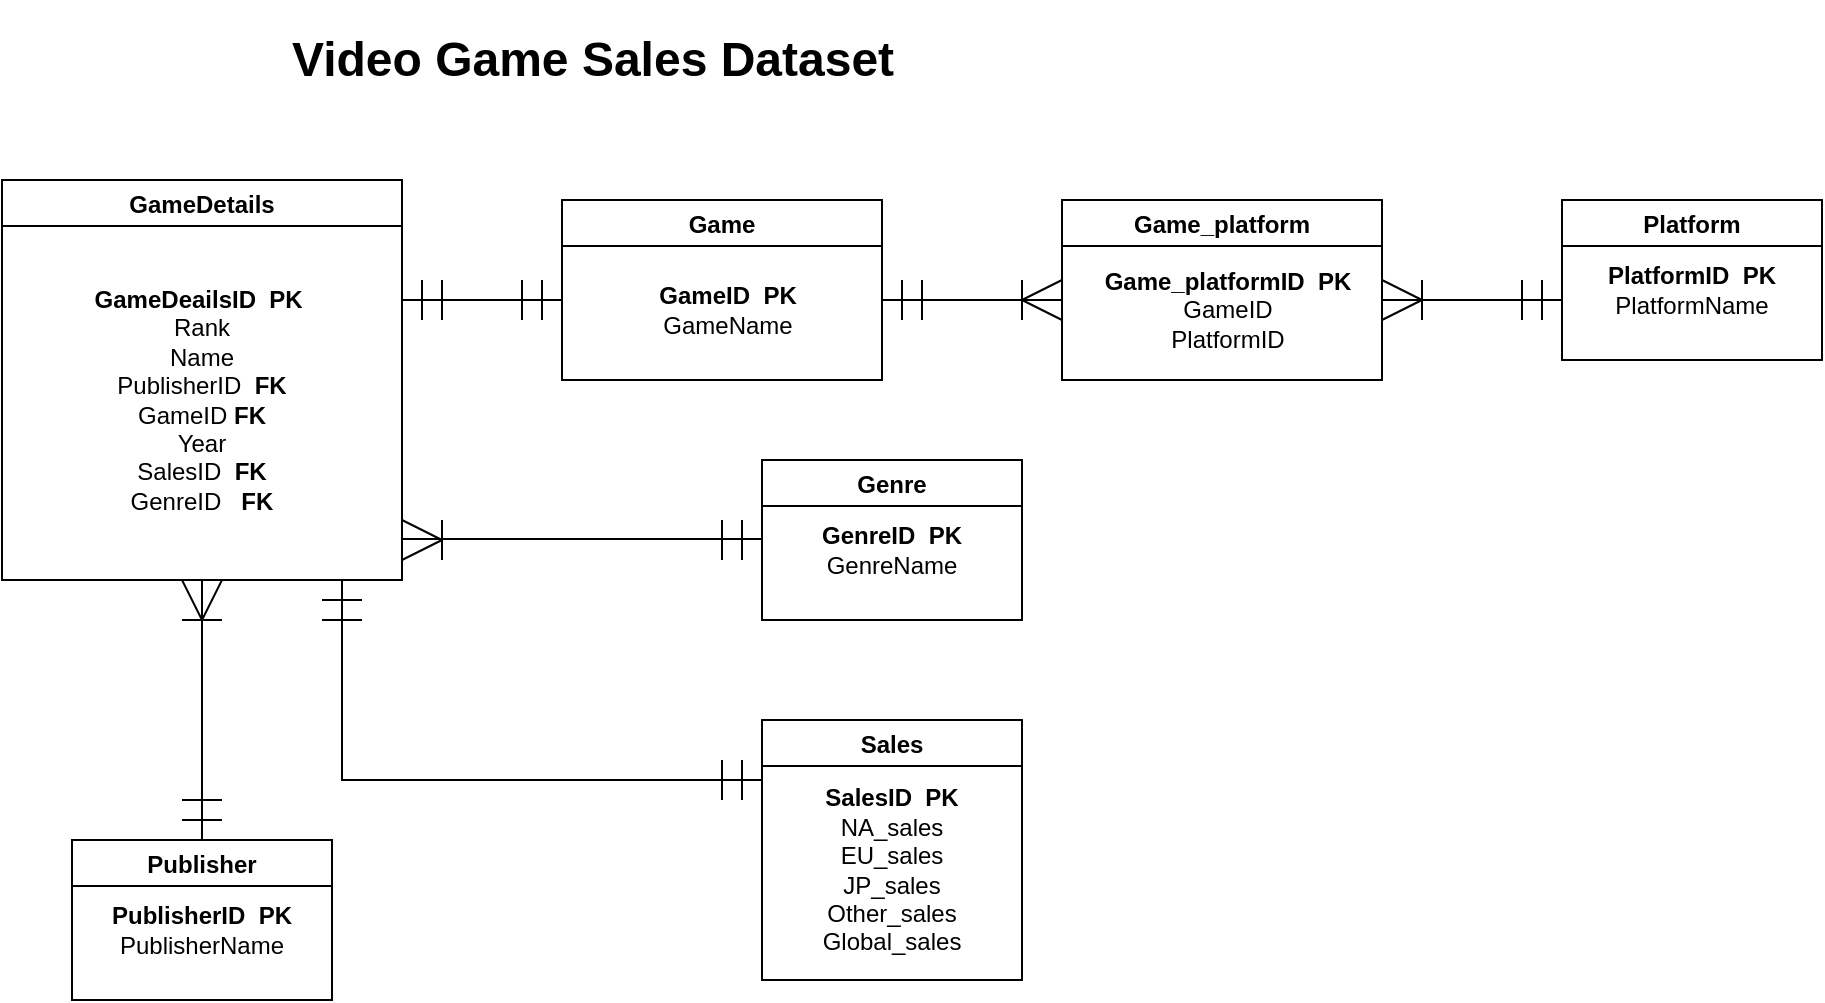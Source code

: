<mxfile version="16.5.1" type="device"><diagram id="4KurCLAhng6NtpuEvRgj" name="Page-1"><mxGraphModel dx="1278" dy="649" grid="1" gridSize="10" guides="1" tooltips="1" connect="1" arrows="1" fold="1" page="1" pageScale="1" pageWidth="850" pageHeight="1100" math="0" shadow="0"><root><mxCell id="0"/><mxCell id="1" parent="0"/><mxCell id="t59gXsxvd0d-19KfVpD5-1" value="GameDetails" style="swimlane;" parent="1" vertex="1"><mxGeometry x="100" y="100" width="200" height="200" as="geometry"><mxRectangle x="100" y="100" width="70" height="23" as="alternateBounds"/></mxGeometry></mxCell><mxCell id="t59gXsxvd0d-19KfVpD5-3" value="&lt;span style=&quot;text-align: justify&quot;&gt;&lt;b&gt;GameDeailsID&amp;nbsp; PK&amp;nbsp;&lt;/b&gt;&lt;br&gt;&lt;/span&gt;&lt;span style=&quot;text-align: justify&quot;&gt;Rank&lt;/span&gt;&lt;br&gt;&lt;span style=&quot;text-align: justify&quot;&gt;Name&lt;/span&gt;&lt;br&gt;&lt;span style=&quot;text-align: justify&quot;&gt;PublisherID&amp;nbsp; &lt;/span&gt;&lt;b style=&quot;text-align: justify&quot;&gt;FK&lt;br&gt;&lt;/b&gt;GameID &lt;b&gt;FK&lt;/b&gt;&lt;br&gt;&lt;span style=&quot;text-align: justify&quot;&gt;Year&lt;/span&gt;&lt;br&gt;SalesID&amp;nbsp;&amp;nbsp;&lt;span style=&quot;text-align: justify&quot;&gt;&lt;b&gt;FK&lt;/b&gt;&lt;br&gt;GenreID&lt;/span&gt;&lt;b style=&quot;text-align: justify&quot;&gt;&amp;nbsp; &amp;nbsp;&lt;/b&gt;&lt;b style=&quot;text-align: justify&quot;&gt;FK&lt;/b&gt;&lt;b style=&quot;text-align: justify&quot;&gt;&lt;br&gt;&lt;/b&gt;" style="text;html=1;strokeColor=none;fillColor=none;align=center;verticalAlign=middle;whiteSpace=wrap;rounded=0;" parent="t59gXsxvd0d-19KfVpD5-1" vertex="1"><mxGeometry x="10" y="30" width="180" height="160" as="geometry"/></mxCell><mxCell id="t59gXsxvd0d-19KfVpD5-7" value="Genre" style="swimlane;" parent="1" vertex="1"><mxGeometry x="480" y="240" width="130" height="80" as="geometry"/></mxCell><mxCell id="t59gXsxvd0d-19KfVpD5-8" value="&lt;b&gt;GenreID&amp;nbsp;&amp;nbsp;&lt;/b&gt;&lt;b style=&quot;text-align: justify&quot;&gt;PK&lt;/b&gt;&lt;b&gt;&lt;br&gt;&lt;/b&gt;GenreName" style="text;html=1;strokeColor=none;fillColor=none;align=center;verticalAlign=middle;whiteSpace=wrap;rounded=0;" parent="t59gXsxvd0d-19KfVpD5-7" vertex="1"><mxGeometry x="35" y="30" width="60" height="30" as="geometry"/></mxCell><mxCell id="t59gXsxvd0d-19KfVpD5-9" value="Publisher" style="swimlane;" parent="1" vertex="1"><mxGeometry x="135" y="430" width="130" height="80" as="geometry"/></mxCell><mxCell id="t59gXsxvd0d-19KfVpD5-10" value="&lt;b&gt;PublisherID&amp;nbsp;&amp;nbsp;&lt;/b&gt;&lt;b style=&quot;text-align: justify&quot;&gt;PK&lt;/b&gt;&lt;b&gt;&lt;br&gt;&lt;/b&gt;PublisherName" style="text;html=1;strokeColor=none;fillColor=none;align=center;verticalAlign=middle;whiteSpace=wrap;rounded=0;" parent="t59gXsxvd0d-19KfVpD5-9" vertex="1"><mxGeometry x="35" y="30" width="60" height="30" as="geometry"/></mxCell><mxCell id="t59gXsxvd0d-19KfVpD5-12" value="" style="endArrow=none;html=1;rounded=0;entryX=0;entryY=0.75;entryDx=0;entryDy=0;" parent="1" edge="1"><mxGeometry width="50" height="50" relative="1" as="geometry"><mxPoint x="300" y="279.5" as="sourcePoint"/><mxPoint x="480" y="279.5" as="targetPoint"/></mxGeometry></mxCell><mxCell id="t59gXsxvd0d-19KfVpD5-13" value="" style="endArrow=none;html=1;rounded=0;entryX=0.5;entryY=0;entryDx=0;entryDy=0;exitX=0.5;exitY=1;exitDx=0;exitDy=0;" parent="1" source="t59gXsxvd0d-19KfVpD5-1" target="t59gXsxvd0d-19KfVpD5-9" edge="1"><mxGeometry width="50" height="50" relative="1" as="geometry"><mxPoint x="190" y="360" as="sourcePoint"/><mxPoint x="370" y="360" as="targetPoint"/></mxGeometry></mxCell><mxCell id="t59gXsxvd0d-19KfVpD5-27" value="" style="endArrow=none;html=1;rounded=0;" parent="1" edge="1"><mxGeometry width="50" height="50" relative="1" as="geometry"><mxPoint x="200" y="320" as="sourcePoint"/><mxPoint x="190" y="300" as="targetPoint"/></mxGeometry></mxCell><mxCell id="t59gXsxvd0d-19KfVpD5-28" value="" style="endArrow=none;html=1;rounded=0;" parent="1" edge="1"><mxGeometry width="50" height="50" relative="1" as="geometry"><mxPoint x="200" y="320" as="sourcePoint"/><mxPoint x="210" y="300" as="targetPoint"/></mxGeometry></mxCell><mxCell id="t59gXsxvd0d-19KfVpD5-29" value="" style="endArrow=none;html=1;rounded=0;" parent="1" edge="1"><mxGeometry width="50" height="50" relative="1" as="geometry"><mxPoint x="210" y="410" as="sourcePoint"/><mxPoint x="190" y="410" as="targetPoint"/></mxGeometry></mxCell><mxCell id="t59gXsxvd0d-19KfVpD5-30" value="" style="endArrow=none;html=1;rounded=0;" parent="1" edge="1"><mxGeometry width="50" height="50" relative="1" as="geometry"><mxPoint x="210" y="420" as="sourcePoint"/><mxPoint x="190" y="420" as="targetPoint"/></mxGeometry></mxCell><mxCell id="t59gXsxvd0d-19KfVpD5-31" value="" style="endArrow=none;html=1;rounded=0;" parent="1" edge="1"><mxGeometry width="50" height="50" relative="1" as="geometry"><mxPoint x="230" y="430" as="sourcePoint"/><mxPoint x="210" y="430" as="targetPoint"/></mxGeometry></mxCell><mxCell id="t59gXsxvd0d-19KfVpD5-32" value="" style="endArrow=none;html=1;rounded=0;" parent="1" edge="1"><mxGeometry width="50" height="50" relative="1" as="geometry"><mxPoint x="210" y="320" as="sourcePoint"/><mxPoint x="190" y="320" as="targetPoint"/></mxGeometry></mxCell><mxCell id="t59gXsxvd0d-19KfVpD5-36" value="" style="endArrow=none;html=1;rounded=0;" parent="1" edge="1"><mxGeometry width="50" height="50" relative="1" as="geometry"><mxPoint x="610" y="160" as="sourcePoint"/><mxPoint x="630" y="150" as="targetPoint"/></mxGeometry></mxCell><mxCell id="t59gXsxvd0d-19KfVpD5-37" value="" style="endArrow=none;html=1;rounded=0;" parent="1" edge="1"><mxGeometry width="50" height="50" relative="1" as="geometry"><mxPoint x="300" y="270" as="sourcePoint"/><mxPoint x="320" y="280" as="targetPoint"/></mxGeometry></mxCell><mxCell id="t59gXsxvd0d-19KfVpD5-38" value="" style="endArrow=none;html=1;rounded=0;" parent="1" edge="1"><mxGeometry width="50" height="50" relative="1" as="geometry"><mxPoint x="300" y="290" as="sourcePoint"/><mxPoint x="320" y="280" as="targetPoint"/></mxGeometry></mxCell><mxCell id="t59gXsxvd0d-19KfVpD5-39" value="" style="endArrow=none;html=1;rounded=0;" parent="1" edge="1"><mxGeometry width="50" height="50" relative="1" as="geometry"><mxPoint x="470" y="270" as="sourcePoint"/><mxPoint x="470" y="290" as="targetPoint"/></mxGeometry></mxCell><mxCell id="t59gXsxvd0d-19KfVpD5-40" value="" style="endArrow=none;html=1;rounded=0;" parent="1" edge="1"><mxGeometry width="50" height="50" relative="1" as="geometry"><mxPoint x="480" y="280" as="sourcePoint"/><mxPoint x="480" y="300" as="targetPoint"/></mxGeometry></mxCell><mxCell id="t59gXsxvd0d-19KfVpD5-41" value="" style="endArrow=none;html=1;rounded=0;" parent="1" edge="1"><mxGeometry width="50" height="50" relative="1" as="geometry"><mxPoint x="460" y="270" as="sourcePoint"/><mxPoint x="460" y="290" as="targetPoint"/></mxGeometry></mxCell><mxCell id="t59gXsxvd0d-19KfVpD5-43" value="" style="endArrow=none;html=1;rounded=0;" parent="1" edge="1"><mxGeometry width="50" height="50" relative="1" as="geometry"><mxPoint x="320" y="150" as="sourcePoint"/><mxPoint x="320" y="170" as="targetPoint"/></mxGeometry></mxCell><mxCell id="t59gXsxvd0d-19KfVpD5-44" value="" style="endArrow=none;html=1;rounded=0;" parent="1" edge="1"><mxGeometry width="50" height="50" relative="1" as="geometry"><mxPoint x="320" y="270" as="sourcePoint"/><mxPoint x="320" y="290" as="targetPoint"/></mxGeometry></mxCell><mxCell id="t59gXsxvd0d-19KfVpD5-72" value="Sales" style="swimlane;" parent="1" vertex="1"><mxGeometry x="480" y="370" width="130" height="130" as="geometry"/></mxCell><mxCell id="t59gXsxvd0d-19KfVpD5-73" value="&lt;b&gt;SalesID&amp;nbsp;&amp;nbsp;&lt;/b&gt;&lt;b style=&quot;text-align: justify&quot;&gt;PK&lt;/b&gt;&lt;b&gt;&lt;br&gt;&lt;/b&gt;&lt;span style=&quot;text-align: justify&quot;&gt;NA_sales&lt;/span&gt;&lt;br&gt;&lt;span style=&quot;text-align: justify&quot;&gt;EU_sales&lt;/span&gt;&lt;br&gt;&lt;span style=&quot;text-align: justify&quot;&gt;JP_sales&lt;/span&gt;&lt;br&gt;&lt;span style=&quot;text-align: justify&quot;&gt;Other_sales&lt;/span&gt;&lt;br&gt;&lt;span style=&quot;text-align: justify&quot;&gt;Global_sales&lt;/span&gt;" style="text;html=1;strokeColor=none;fillColor=none;align=center;verticalAlign=middle;whiteSpace=wrap;rounded=0;" parent="t59gXsxvd0d-19KfVpD5-72" vertex="1"><mxGeometry x="35" y="60" width="60" height="30" as="geometry"/></mxCell><mxCell id="t59gXsxvd0d-19KfVpD5-74" value="" style="endArrow=none;html=1;rounded=0;" parent="1" edge="1"><mxGeometry width="50" height="50" relative="1" as="geometry"><mxPoint x="280" y="320" as="sourcePoint"/><mxPoint x="260" y="320" as="targetPoint"/></mxGeometry></mxCell><mxCell id="t59gXsxvd0d-19KfVpD5-75" value="" style="endArrow=none;html=1;rounded=0;" parent="1" edge="1"><mxGeometry width="50" height="50" relative="1" as="geometry"><mxPoint x="270" y="300" as="sourcePoint"/><mxPoint x="480" y="400" as="targetPoint"/><Array as="points"><mxPoint x="270" y="400"/></Array></mxGeometry></mxCell><mxCell id="t59gXsxvd0d-19KfVpD5-78" value="" style="endArrow=none;html=1;rounded=0;" parent="1" edge="1"><mxGeometry width="50" height="50" relative="1" as="geometry"><mxPoint x="470" y="390" as="sourcePoint"/><mxPoint x="470" y="410" as="targetPoint"/></mxGeometry></mxCell><mxCell id="t59gXsxvd0d-19KfVpD5-79" value="" style="endArrow=none;html=1;rounded=0;" parent="1" edge="1"><mxGeometry width="50" height="50" relative="1" as="geometry"><mxPoint x="480" y="290" as="sourcePoint"/><mxPoint x="480" y="310" as="targetPoint"/></mxGeometry></mxCell><mxCell id="t59gXsxvd0d-19KfVpD5-80" value="" style="endArrow=none;html=1;rounded=0;" parent="1" edge="1"><mxGeometry width="50" height="50" relative="1" as="geometry"><mxPoint x="460" y="390" as="sourcePoint"/><mxPoint x="460" y="410" as="targetPoint"/></mxGeometry></mxCell><mxCell id="t59gXsxvd0d-19KfVpD5-81" value="" style="endArrow=none;html=1;rounded=0;" parent="1" edge="1"><mxGeometry width="50" height="50" relative="1" as="geometry"><mxPoint x="280" y="310" as="sourcePoint"/><mxPoint x="260" y="310" as="targetPoint"/></mxGeometry></mxCell><mxCell id="t59gXsxvd0d-19KfVpD5-83" value="&lt;h1&gt;Video Game Sales Dataset&lt;/h1&gt;" style="text;html=1;strokeColor=none;fillColor=none;spacing=5;spacingTop=-20;whiteSpace=wrap;overflow=hidden;rounded=0;" parent="1" vertex="1"><mxGeometry x="240" y="20" width="310" height="120" as="geometry"/></mxCell><mxCell id="BpmSHjWbaEBgh5-a5QAS-1" value="Game_platform" style="swimlane;" parent="1" vertex="1"><mxGeometry x="630" y="110" width="160" height="90" as="geometry"/></mxCell><mxCell id="BpmSHjWbaEBgh5-a5QAS-2" value="&lt;b&gt;Game_platformID&amp;nbsp;&amp;nbsp;&lt;/b&gt;&lt;b style=&quot;text-align: justify&quot;&gt;PK&lt;/b&gt;&lt;b&gt;&lt;br&gt;&lt;/b&gt;GameID&lt;br&gt;PlatformID" style="text;html=1;strokeColor=none;fillColor=none;align=center;verticalAlign=middle;whiteSpace=wrap;rounded=0;" parent="BpmSHjWbaEBgh5-a5QAS-1" vertex="1"><mxGeometry x="52.5" y="40" width="60" height="30" as="geometry"/></mxCell><mxCell id="BpmSHjWbaEBgh5-a5QAS-5" value="" style="endArrow=none;html=1;rounded=0;" parent="1" edge="1"><mxGeometry width="50" height="50" relative="1" as="geometry"><mxPoint x="860" y="150" as="sourcePoint"/><mxPoint x="860" y="170" as="targetPoint"/></mxGeometry></mxCell><mxCell id="t59gXsxvd0d-19KfVpD5-4" value="Platform" style="swimlane;" parent="1" vertex="1"><mxGeometry x="880" y="110" width="130" height="80" as="geometry"/></mxCell><mxCell id="t59gXsxvd0d-19KfVpD5-5" value="&lt;b&gt;PlatformID&amp;nbsp;&amp;nbsp;&lt;/b&gt;&lt;b style=&quot;text-align: justify&quot;&gt;PK&lt;/b&gt;&lt;b&gt;&lt;br&gt;&lt;/b&gt;PlatformName" style="text;html=1;strokeColor=none;fillColor=none;align=center;verticalAlign=middle;whiteSpace=wrap;rounded=0;" parent="t59gXsxvd0d-19KfVpD5-4" vertex="1"><mxGeometry x="35" y="30" width="60" height="30" as="geometry"/></mxCell><mxCell id="BpmSHjWbaEBgh5-a5QAS-6" value="" style="endArrow=none;html=1;rounded=0;" parent="1" edge="1"><mxGeometry width="50" height="50" relative="1" as="geometry"><mxPoint x="300" y="160" as="sourcePoint"/><mxPoint x="380" y="160" as="targetPoint"/></mxGeometry></mxCell><mxCell id="BpmSHjWbaEBgh5-a5QAS-7" value="" style="endArrow=none;html=1;rounded=0;" parent="1" edge="1"><mxGeometry width="50" height="50" relative="1" as="geometry"><mxPoint x="790" y="160" as="sourcePoint"/><mxPoint x="880" y="160" as="targetPoint"/></mxGeometry></mxCell><mxCell id="BpmSHjWbaEBgh5-a5QAS-8" value="" style="endArrow=none;html=1;rounded=0;exitX=1;exitY=0.25;exitDx=0;exitDy=0;" parent="1" edge="1"><mxGeometry width="50" height="50" relative="1" as="geometry"><mxPoint x="790" y="150" as="sourcePoint"/><mxPoint x="810" y="160" as="targetPoint"/></mxGeometry></mxCell><mxCell id="BpmSHjWbaEBgh5-a5QAS-11" value="" style="endArrow=none;html=1;rounded=0;exitX=1;exitY=0.25;exitDx=0;exitDy=0;" parent="1" edge="1"><mxGeometry width="50" height="50" relative="1" as="geometry"><mxPoint x="810" y="160" as="sourcePoint"/><mxPoint x="790" y="170" as="targetPoint"/></mxGeometry></mxCell><mxCell id="BpmSHjWbaEBgh5-a5QAS-12" value="" style="endArrow=none;html=1;rounded=0;exitX=1;exitY=0.25;exitDx=0;exitDy=0;" parent="1" edge="1"><mxGeometry width="50" height="50" relative="1" as="geometry"><mxPoint x="610" y="160" as="sourcePoint"/><mxPoint x="630" y="170" as="targetPoint"/></mxGeometry></mxCell><mxCell id="BpmSHjWbaEBgh5-a5QAS-13" value="" style="endArrow=none;html=1;rounded=0;" parent="1" edge="1"><mxGeometry width="50" height="50" relative="1" as="geometry"><mxPoint x="310" y="150" as="sourcePoint"/><mxPoint x="310" y="170" as="targetPoint"/></mxGeometry></mxCell><mxCell id="BpmSHjWbaEBgh5-a5QAS-14" value="" style="endArrow=none;html=1;rounded=0;" parent="1" edge="1"><mxGeometry width="50" height="50" relative="1" as="geometry"><mxPoint x="610" y="150" as="sourcePoint"/><mxPoint x="610" y="170" as="targetPoint"/></mxGeometry></mxCell><mxCell id="BpmSHjWbaEBgh5-a5QAS-15" value="" style="endArrow=none;html=1;rounded=0;" parent="1" edge="1"><mxGeometry width="50" height="50" relative="1" as="geometry"><mxPoint x="810" y="150" as="sourcePoint"/><mxPoint x="810" y="170" as="targetPoint"/></mxGeometry></mxCell><mxCell id="BpmSHjWbaEBgh5-a5QAS-16" value="" style="endArrow=none;html=1;rounded=0;" parent="1" edge="1"><mxGeometry width="50" height="50" relative="1" as="geometry"><mxPoint x="870" y="150" as="sourcePoint"/><mxPoint x="870" y="170" as="targetPoint"/></mxGeometry></mxCell><mxCell id="1hDAy6eqWdIguORrihAC-1" value="Game" style="swimlane;" vertex="1" parent="1"><mxGeometry x="380" y="110" width="160" height="90" as="geometry"/></mxCell><mxCell id="1hDAy6eqWdIguORrihAC-2" value="&lt;b&gt;GameID&amp;nbsp;&amp;nbsp;&lt;/b&gt;&lt;b style=&quot;text-align: justify&quot;&gt;PK&lt;/b&gt;&lt;b&gt;&lt;br&gt;&lt;/b&gt;GameName" style="text;html=1;strokeColor=none;fillColor=none;align=center;verticalAlign=middle;whiteSpace=wrap;rounded=0;" vertex="1" parent="1hDAy6eqWdIguORrihAC-1"><mxGeometry x="52.5" y="40" width="60" height="30" as="geometry"/></mxCell><mxCell id="1hDAy6eqWdIguORrihAC-3" value="" style="endArrow=none;html=1;rounded=0;" edge="1" parent="1"><mxGeometry width="50" height="50" relative="1" as="geometry"><mxPoint x="540" y="160" as="sourcePoint"/><mxPoint x="630" y="160" as="targetPoint"/></mxGeometry></mxCell><mxCell id="1hDAy6eqWdIguORrihAC-4" value="" style="endArrow=none;html=1;rounded=0;" edge="1" parent="1"><mxGeometry width="50" height="50" relative="1" as="geometry"><mxPoint x="370" y="150" as="sourcePoint"/><mxPoint x="370" y="170" as="targetPoint"/></mxGeometry></mxCell><mxCell id="1hDAy6eqWdIguORrihAC-5" value="" style="endArrow=none;html=1;rounded=0;" edge="1" parent="1"><mxGeometry width="50" height="50" relative="1" as="geometry"><mxPoint x="360" y="150" as="sourcePoint"/><mxPoint x="360" y="170" as="targetPoint"/></mxGeometry></mxCell><mxCell id="1hDAy6eqWdIguORrihAC-6" value="" style="endArrow=none;html=1;rounded=0;" edge="1" parent="1"><mxGeometry width="50" height="50" relative="1" as="geometry"><mxPoint x="550" y="150" as="sourcePoint"/><mxPoint x="550" y="170" as="targetPoint"/></mxGeometry></mxCell><mxCell id="1hDAy6eqWdIguORrihAC-7" value="" style="endArrow=none;html=1;rounded=0;" edge="1" parent="1"><mxGeometry width="50" height="50" relative="1" as="geometry"><mxPoint x="560" y="150" as="sourcePoint"/><mxPoint x="560" y="170" as="targetPoint"/></mxGeometry></mxCell></root></mxGraphModel></diagram></mxfile>